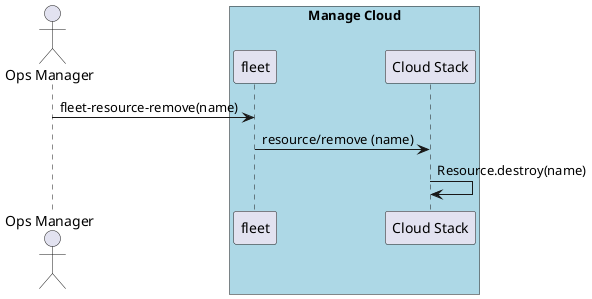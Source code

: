 @startuml
Actor "Ops Manager" as A

box "Manage Cloud" #lightblue
participant "fleet" as S
A -> S : fleet-resource-remove(name)
participant "Cloud Stack" as CS
S -> CS : resource/remove (name)
CS -> CS : Resource.destroy(name)
end box

@enduml
